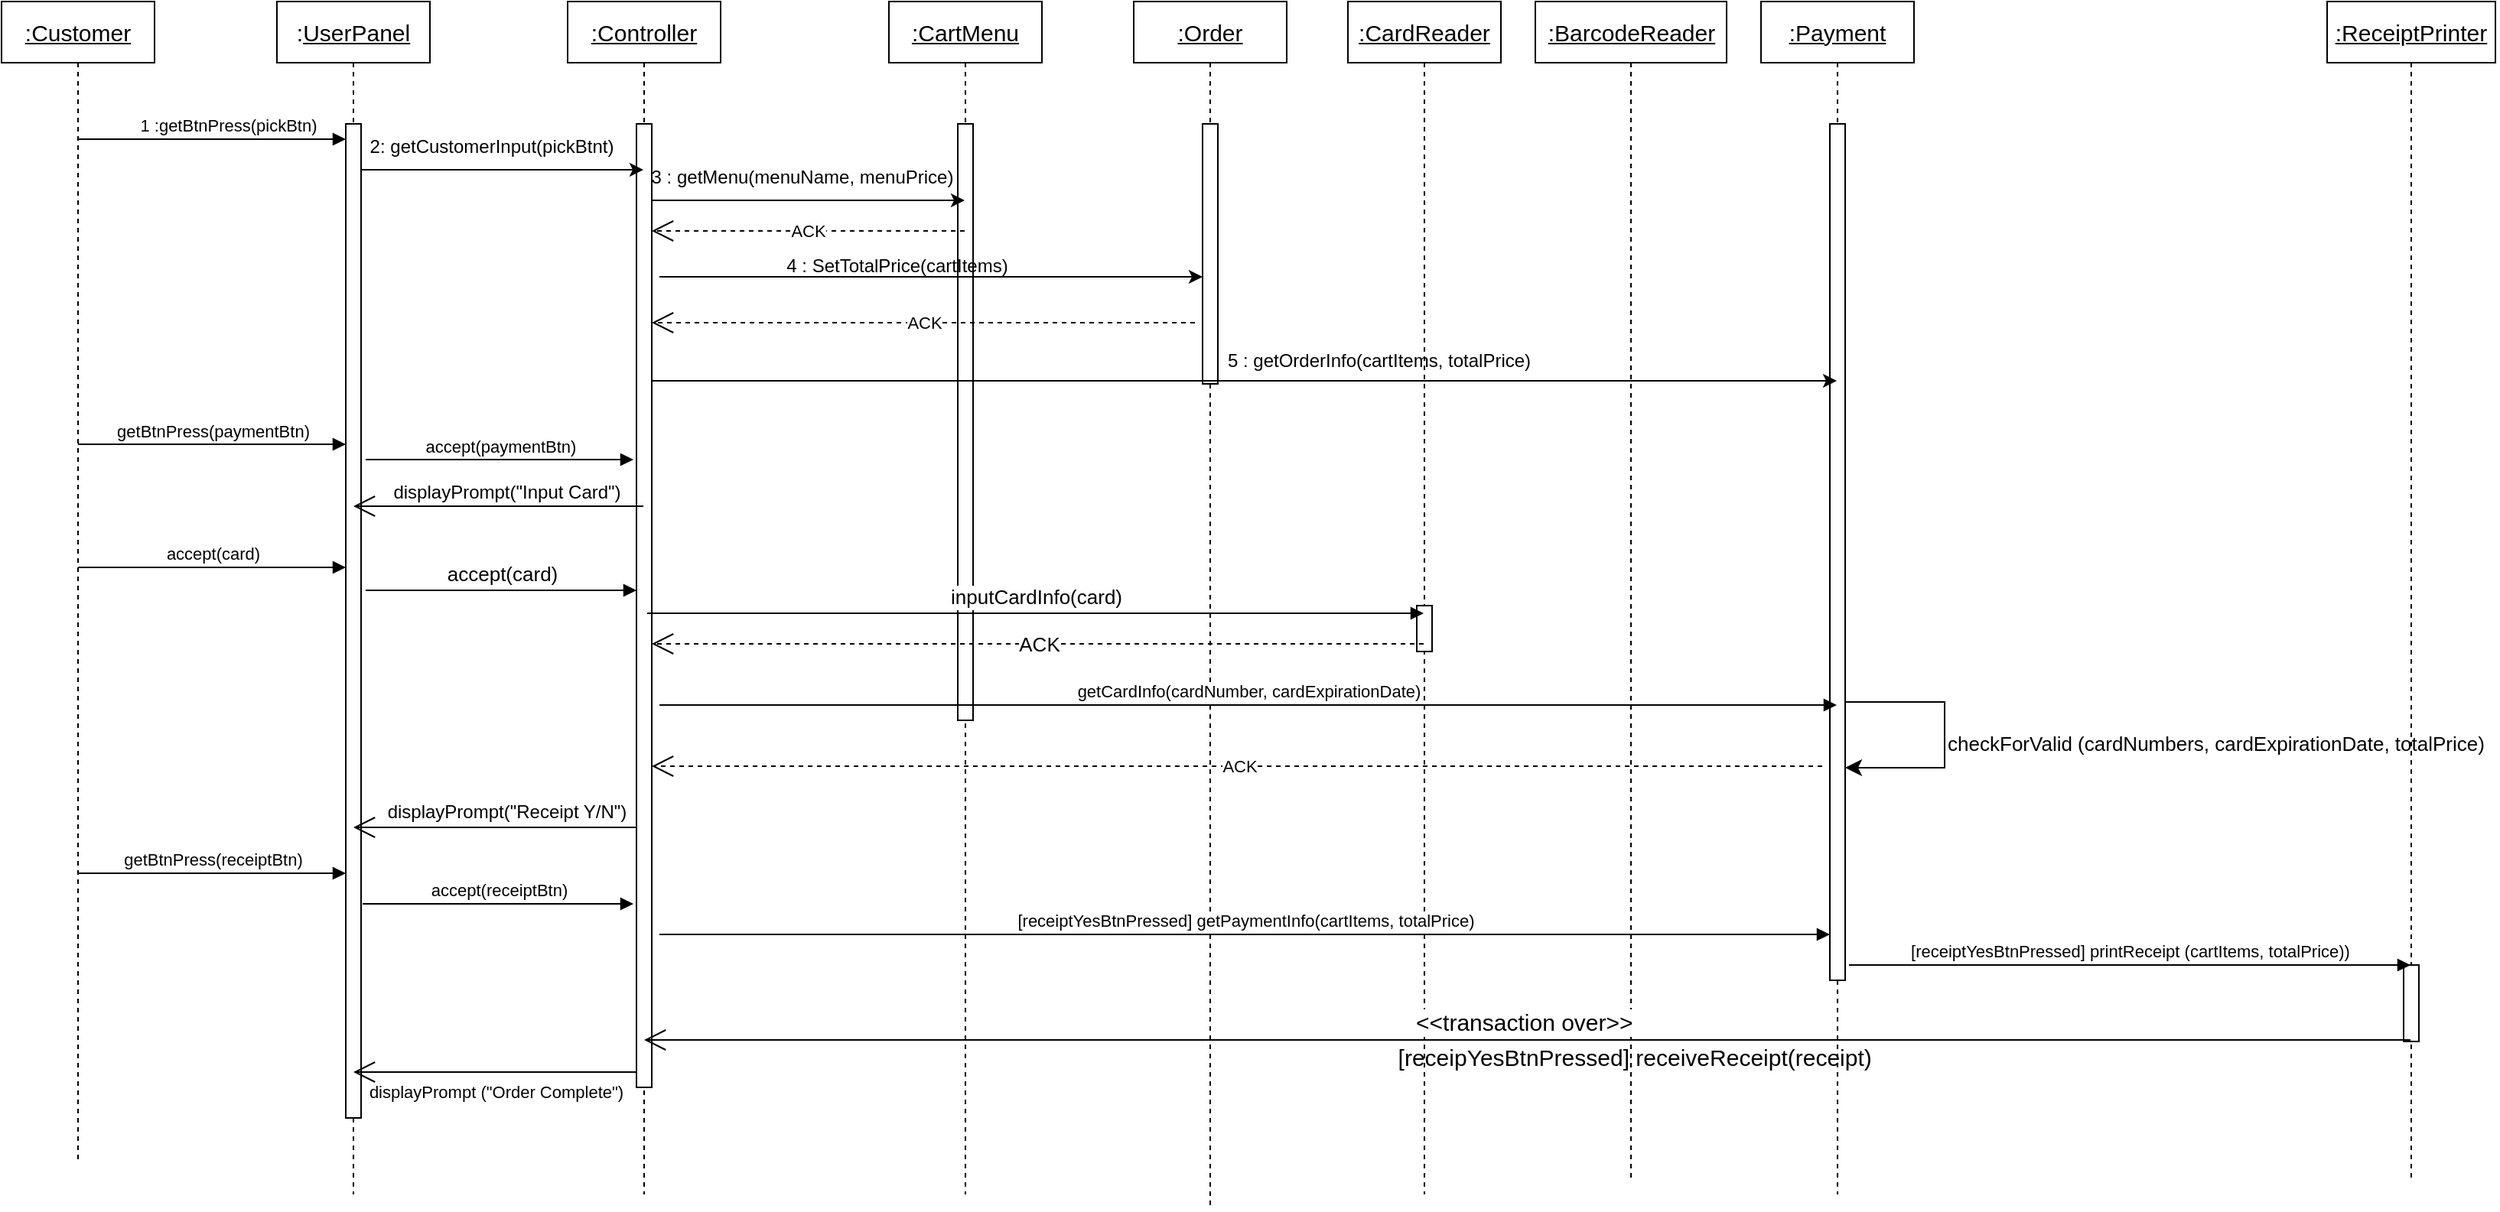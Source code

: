 <mxfile version="21.3.6" type="github">
  <diagram name="Page-1" id="2YBvvXClWsGukQMizWep">
    <mxGraphModel dx="946" dy="593" grid="1" gridSize="10" guides="1" tooltips="1" connect="1" arrows="1" fold="1" page="1" pageScale="1" pageWidth="1100" pageHeight="850" math="0" shadow="0">
      <root>
        <mxCell id="0" />
        <mxCell id="1" parent="0" />
        <mxCell id="aM9ryv3xv72pqoxQDRHE-1" value="&lt;u&gt;:Customer&lt;/u&gt;" style="shape=umlLifeline;perimeter=lifelinePerimeter;whiteSpace=wrap;html=1;container=0;dropTarget=0;collapsible=0;recursiveResize=0;outlineConnect=0;portConstraint=eastwest;newEdgeStyle={&quot;edgeStyle&quot;:&quot;elbowEdgeStyle&quot;,&quot;elbow&quot;:&quot;vertical&quot;,&quot;curved&quot;:0,&quot;rounded&quot;:0};fontSize=15;" parent="1" vertex="1">
          <mxGeometry x="40" y="40" width="100" height="760" as="geometry" />
        </mxCell>
        <mxCell id="aM9ryv3xv72pqoxQDRHE-5" value=":&lt;u&gt;UserPanel&lt;/u&gt;" style="shape=umlLifeline;perimeter=lifelinePerimeter;whiteSpace=wrap;html=1;container=0;dropTarget=0;collapsible=0;recursiveResize=0;outlineConnect=0;portConstraint=eastwest;newEdgeStyle={&quot;edgeStyle&quot;:&quot;elbowEdgeStyle&quot;,&quot;elbow&quot;:&quot;vertical&quot;,&quot;curved&quot;:0,&quot;rounded&quot;:0};fontSize=15;" parent="1" vertex="1">
          <mxGeometry x="220" y="40" width="100" height="780" as="geometry" />
        </mxCell>
        <mxCell id="aM9ryv3xv72pqoxQDRHE-6" value="" style="html=1;points=[];perimeter=orthogonalPerimeter;outlineConnect=0;targetShapes=umlLifeline;portConstraint=eastwest;newEdgeStyle={&quot;edgeStyle&quot;:&quot;elbowEdgeStyle&quot;,&quot;elbow&quot;:&quot;vertical&quot;,&quot;curved&quot;:0,&quot;rounded&quot;:0};" parent="aM9ryv3xv72pqoxQDRHE-5" vertex="1">
          <mxGeometry x="45" y="80" width="10" height="650" as="geometry" />
        </mxCell>
        <mxCell id="aM9ryv3xv72pqoxQDRHE-7" value="1 :getBtnPress(pickBtn)" style="html=1;verticalAlign=bottom;endArrow=block;edgeStyle=elbowEdgeStyle;elbow=vertical;curved=0;rounded=0;" parent="1" source="aM9ryv3xv72pqoxQDRHE-1" target="aM9ryv3xv72pqoxQDRHE-6" edge="1">
          <mxGeometry x="0.118" relative="1" as="geometry">
            <mxPoint x="95" y="120" as="sourcePoint" />
            <Array as="points">
              <mxPoint x="240" y="130" />
              <mxPoint x="180" y="120" />
            </Array>
            <mxPoint as="offset" />
          </mxGeometry>
        </mxCell>
        <mxCell id="Djl-HkBQp77y9a95uv27-1" value="&lt;u&gt;:Controller&lt;/u&gt;" style="shape=umlLifeline;perimeter=lifelinePerimeter;whiteSpace=wrap;html=1;container=0;dropTarget=0;collapsible=0;recursiveResize=0;outlineConnect=0;portConstraint=eastwest;newEdgeStyle={&quot;edgeStyle&quot;:&quot;elbowEdgeStyle&quot;,&quot;elbow&quot;:&quot;vertical&quot;,&quot;curved&quot;:0,&quot;rounded&quot;:0};fontSize=15;" parent="1" vertex="1">
          <mxGeometry x="410" y="40" width="100" height="780" as="geometry" />
        </mxCell>
        <mxCell id="Djl-HkBQp77y9a95uv27-2" value="" style="html=1;points=[];perimeter=orthogonalPerimeter;outlineConnect=0;targetShapes=umlLifeline;portConstraint=eastwest;newEdgeStyle={&quot;edgeStyle&quot;:&quot;elbowEdgeStyle&quot;,&quot;elbow&quot;:&quot;vertical&quot;,&quot;curved&quot;:0,&quot;rounded&quot;:0};" parent="Djl-HkBQp77y9a95uv27-1" vertex="1">
          <mxGeometry x="45" y="80" width="10" height="630" as="geometry" />
        </mxCell>
        <mxCell id="Djl-HkBQp77y9a95uv27-3" value="&lt;u&gt;:Order&lt;/u&gt;" style="shape=umlLifeline;perimeter=lifelinePerimeter;whiteSpace=wrap;html=1;container=0;dropTarget=0;collapsible=0;recursiveResize=0;outlineConnect=0;portConstraint=eastwest;newEdgeStyle={&quot;edgeStyle&quot;:&quot;elbowEdgeStyle&quot;,&quot;elbow&quot;:&quot;vertical&quot;,&quot;curved&quot;:0,&quot;rounded&quot;:0};fontSize=15;" parent="1" vertex="1">
          <mxGeometry x="780" y="40" width="100" height="790" as="geometry" />
        </mxCell>
        <mxCell id="Djl-HkBQp77y9a95uv27-4" value="" style="html=1;points=[];perimeter=orthogonalPerimeter;outlineConnect=0;targetShapes=umlLifeline;portConstraint=eastwest;newEdgeStyle={&quot;edgeStyle&quot;:&quot;elbowEdgeStyle&quot;,&quot;elbow&quot;:&quot;vertical&quot;,&quot;curved&quot;:0,&quot;rounded&quot;:0};" parent="Djl-HkBQp77y9a95uv27-3" vertex="1">
          <mxGeometry x="45" y="80" width="10" height="170" as="geometry" />
        </mxCell>
        <mxCell id="bhrVy4N0abvp576ocAmw-2" value="&lt;u&gt;:CardReader&lt;/u&gt;" style="shape=umlLifeline;perimeter=lifelinePerimeter;whiteSpace=wrap;html=1;container=0;dropTarget=0;collapsible=0;recursiveResize=0;outlineConnect=0;portConstraint=eastwest;newEdgeStyle={&quot;edgeStyle&quot;:&quot;elbowEdgeStyle&quot;,&quot;elbow&quot;:&quot;vertical&quot;,&quot;curved&quot;:0,&quot;rounded&quot;:0};fontSize=15;" parent="1" vertex="1">
          <mxGeometry x="920" y="40" width="100" height="780" as="geometry" />
        </mxCell>
        <mxCell id="EBpRJGDtO_Jt4ufxIMyg-39" value="" style="html=1;points=[];perimeter=orthogonalPerimeter;outlineConnect=0;targetShapes=umlLifeline;portConstraint=eastwest;newEdgeStyle={&quot;edgeStyle&quot;:&quot;elbowEdgeStyle&quot;,&quot;elbow&quot;:&quot;vertical&quot;,&quot;curved&quot;:0,&quot;rounded&quot;:0};" vertex="1" parent="bhrVy4N0abvp576ocAmw-2">
          <mxGeometry x="45" y="395" width="10" height="30" as="geometry" />
        </mxCell>
        <mxCell id="bhrVy4N0abvp576ocAmw-4" value="&lt;u&gt;:BarcodeReader&lt;/u&gt;" style="shape=umlLifeline;perimeter=lifelinePerimeter;whiteSpace=wrap;html=1;container=0;dropTarget=0;collapsible=0;recursiveResize=0;outlineConnect=0;portConstraint=eastwest;newEdgeStyle={&quot;edgeStyle&quot;:&quot;elbowEdgeStyle&quot;,&quot;elbow&quot;:&quot;vertical&quot;,&quot;curved&quot;:0,&quot;rounded&quot;:0};fontSize=15;" parent="1" vertex="1">
          <mxGeometry x="1042.5" y="40" width="125" height="770" as="geometry" />
        </mxCell>
        <mxCell id="bhrVy4N0abvp576ocAmw-6" value="&lt;font style=&quot;font-size: 15px;&quot;&gt;&lt;u&gt;:Payment&lt;/u&gt;&lt;/font&gt;" style="shape=umlLifeline;perimeter=lifelinePerimeter;whiteSpace=wrap;html=1;container=0;dropTarget=0;collapsible=0;recursiveResize=0;outlineConnect=0;portConstraint=eastwest;newEdgeStyle={&quot;edgeStyle&quot;:&quot;elbowEdgeStyle&quot;,&quot;elbow&quot;:&quot;vertical&quot;,&quot;curved&quot;:0,&quot;rounded&quot;:0};" parent="1" vertex="1">
          <mxGeometry x="1190" y="40" width="100" height="780" as="geometry" />
        </mxCell>
        <mxCell id="bhrVy4N0abvp576ocAmw-7" value="" style="html=1;points=[];perimeter=orthogonalPerimeter;outlineConnect=0;targetShapes=umlLifeline;portConstraint=eastwest;newEdgeStyle={&quot;edgeStyle&quot;:&quot;elbowEdgeStyle&quot;,&quot;elbow&quot;:&quot;vertical&quot;,&quot;curved&quot;:0,&quot;rounded&quot;:0};" parent="bhrVy4N0abvp576ocAmw-6" vertex="1">
          <mxGeometry x="45" y="80" width="10" height="560" as="geometry" />
        </mxCell>
        <mxCell id="EBpRJGDtO_Jt4ufxIMyg-30" value="" style="edgeStyle=segmentEdgeStyle;endArrow=classic;html=1;curved=0;rounded=0;endSize=8;startSize=8;" edge="1" parent="bhrVy4N0abvp576ocAmw-6">
          <mxGeometry width="50" height="50" relative="1" as="geometry">
            <mxPoint x="55" y="458" as="sourcePoint" />
            <mxPoint x="55" y="501" as="targetPoint" />
            <Array as="points">
              <mxPoint x="120" y="458" />
              <mxPoint x="120" y="501" />
            </Array>
          </mxGeometry>
        </mxCell>
        <mxCell id="bhrVy4N0abvp576ocAmw-8" value="&lt;font style=&quot;font-size: 15px;&quot;&gt;&lt;u&gt;:ReceiptPrinter&lt;/u&gt;&lt;/font&gt;" style="shape=umlLifeline;perimeter=lifelinePerimeter;whiteSpace=wrap;html=1;container=0;dropTarget=0;collapsible=0;recursiveResize=0;outlineConnect=0;portConstraint=eastwest;newEdgeStyle={&quot;edgeStyle&quot;:&quot;elbowEdgeStyle&quot;,&quot;elbow&quot;:&quot;vertical&quot;,&quot;curved&quot;:0,&quot;rounded&quot;:0};" parent="1" vertex="1">
          <mxGeometry x="1560" y="40" width="110" height="770" as="geometry" />
        </mxCell>
        <mxCell id="bhrVy4N0abvp576ocAmw-9" value="" style="html=1;points=[];perimeter=orthogonalPerimeter;outlineConnect=0;targetShapes=umlLifeline;portConstraint=eastwest;newEdgeStyle={&quot;edgeStyle&quot;:&quot;elbowEdgeStyle&quot;,&quot;elbow&quot;:&quot;vertical&quot;,&quot;curved&quot;:0,&quot;rounded&quot;:0};" parent="bhrVy4N0abvp576ocAmw-8" vertex="1">
          <mxGeometry x="50" y="630" width="10" height="50" as="geometry" />
        </mxCell>
        <mxCell id="bhrVy4N0abvp576ocAmw-10" value="" style="endArrow=classic;html=1;rounded=0;" parent="1" source="aM9ryv3xv72pqoxQDRHE-6" target="Djl-HkBQp77y9a95uv27-1" edge="1">
          <mxGeometry width="50" height="50" relative="1" as="geometry">
            <mxPoint x="520" y="360" as="sourcePoint" />
            <mxPoint x="570" y="310" as="targetPoint" />
            <Array as="points">
              <mxPoint x="320" y="150" />
            </Array>
          </mxGeometry>
        </mxCell>
        <mxCell id="bhrVy4N0abvp576ocAmw-11" value="2: getCustomerInput(pickBtnt)" style="text;html=1;align=center;verticalAlign=middle;resizable=0;points=[];autosize=1;strokeColor=none;fillColor=none;" parent="1" vertex="1">
          <mxGeometry x="270" y="120" width="180" height="30" as="geometry" />
        </mxCell>
        <mxCell id="EBpRJGDtO_Jt4ufxIMyg-1" value="&lt;font style=&quot;font-size: 15px;&quot;&gt;&lt;u&gt;:CartMenu&lt;/u&gt;&lt;/font&gt;" style="shape=umlLifeline;perimeter=lifelinePerimeter;whiteSpace=wrap;html=1;container=0;dropTarget=0;collapsible=0;recursiveResize=0;outlineConnect=0;portConstraint=eastwest;newEdgeStyle={&quot;edgeStyle&quot;:&quot;elbowEdgeStyle&quot;,&quot;elbow&quot;:&quot;vertical&quot;,&quot;curved&quot;:0,&quot;rounded&quot;:0};" vertex="1" parent="1">
          <mxGeometry x="620" y="40" width="100" height="780" as="geometry" />
        </mxCell>
        <mxCell id="EBpRJGDtO_Jt4ufxIMyg-2" value="" style="html=1;points=[];perimeter=orthogonalPerimeter;outlineConnect=0;targetShapes=umlLifeline;portConstraint=eastwest;newEdgeStyle={&quot;edgeStyle&quot;:&quot;elbowEdgeStyle&quot;,&quot;elbow&quot;:&quot;vertical&quot;,&quot;curved&quot;:0,&quot;rounded&quot;:0};" vertex="1" parent="EBpRJGDtO_Jt4ufxIMyg-1">
          <mxGeometry x="45" y="80" width="10" height="390" as="geometry" />
        </mxCell>
        <mxCell id="bhrVy4N0abvp576ocAmw-20" value="3 : getMenu(menuName, menuPrice)" style="text;html=1;align=center;verticalAlign=middle;resizable=0;points=[];autosize=1;strokeColor=none;fillColor=none;" parent="1" vertex="1">
          <mxGeometry x="453" y="140" width="220" height="30" as="geometry" />
        </mxCell>
        <mxCell id="bhrVy4N0abvp576ocAmw-13" value="" style="endArrow=classic;html=1;rounded=0;" parent="1" source="Djl-HkBQp77y9a95uv27-2" target="EBpRJGDtO_Jt4ufxIMyg-1" edge="1">
          <mxGeometry width="50" height="50" relative="1" as="geometry">
            <mxPoint x="420" y="360" as="sourcePoint" />
            <mxPoint x="470" y="310" as="targetPoint" />
            <Array as="points">
              <mxPoint x="470" y="170" />
            </Array>
          </mxGeometry>
        </mxCell>
        <mxCell id="EBpRJGDtO_Jt4ufxIMyg-6" value="ACK" style="endArrow=open;endSize=12;dashed=1;html=1;rounded=0;" edge="1" parent="1" source="EBpRJGDtO_Jt4ufxIMyg-1" target="Djl-HkBQp77y9a95uv27-2">
          <mxGeometry width="160" relative="1" as="geometry">
            <mxPoint x="520" y="350" as="sourcePoint" />
            <mxPoint x="680" y="350" as="targetPoint" />
            <Array as="points">
              <mxPoint x="560" y="190" />
              <mxPoint x="490" y="190" />
            </Array>
          </mxGeometry>
        </mxCell>
        <mxCell id="EBpRJGDtO_Jt4ufxIMyg-7" value="" style="endArrow=classic;html=1;rounded=0;" edge="1" parent="1" target="Djl-HkBQp77y9a95uv27-4">
          <mxGeometry width="50" height="50" relative="1" as="geometry">
            <mxPoint x="470" y="220" as="sourcePoint" />
            <mxPoint x="814.5" y="220" as="targetPoint" />
            <Array as="points">
              <mxPoint x="555" y="220" />
              <mxPoint x="615" y="220" />
              <mxPoint x="775" y="220" />
            </Array>
          </mxGeometry>
        </mxCell>
        <mxCell id="EBpRJGDtO_Jt4ufxIMyg-10" value="4 :&amp;nbsp;SetTotalPrice(cartItems)" style="text;html=1;align=center;verticalAlign=middle;resizable=0;points=[];autosize=1;strokeColor=none;fillColor=none;" vertex="1" parent="1">
          <mxGeometry x="540" y="198" width="170" height="30" as="geometry" />
        </mxCell>
        <mxCell id="EBpRJGDtO_Jt4ufxIMyg-13" value="ACK" style="endArrow=open;endSize=12;dashed=1;html=1;rounded=0;" edge="1" parent="1" target="Djl-HkBQp77y9a95uv27-2">
          <mxGeometry x="-0.002" width="160" relative="1" as="geometry">
            <mxPoint x="820" y="250" as="sourcePoint" />
            <mxPoint x="510" y="300" as="targetPoint" />
            <Array as="points">
              <mxPoint x="630" y="250" />
            </Array>
            <mxPoint as="offset" />
          </mxGeometry>
        </mxCell>
        <mxCell id="EBpRJGDtO_Jt4ufxIMyg-14" value="" style="endArrow=classic;html=1;rounded=0;" edge="1" parent="1" source="Djl-HkBQp77y9a95uv27-2" target="bhrVy4N0abvp576ocAmw-6">
          <mxGeometry width="50" height="50" relative="1" as="geometry">
            <mxPoint x="470" y="288" as="sourcePoint" />
            <mxPoint x="804.5" y="288" as="targetPoint" />
            <Array as="points">
              <mxPoint x="545" y="288" />
              <mxPoint x="605" y="288" />
              <mxPoint x="765" y="288" />
            </Array>
          </mxGeometry>
        </mxCell>
        <mxCell id="EBpRJGDtO_Jt4ufxIMyg-16" value="5 : getOrderInfo(cartItems, totalPrice)" style="text;html=1;align=center;verticalAlign=middle;resizable=0;points=[];autosize=1;strokeColor=none;fillColor=none;" vertex="1" parent="1">
          <mxGeometry x="830" y="260" width="220" height="30" as="geometry" />
        </mxCell>
        <mxCell id="EBpRJGDtO_Jt4ufxIMyg-17" value="getBtnPress(paymentBtn)" style="html=1;verticalAlign=bottom;endArrow=block;edgeStyle=elbowEdgeStyle;elbow=vertical;curved=0;rounded=0;" edge="1" parent="1" target="aM9ryv3xv72pqoxQDRHE-6">
          <mxGeometry relative="1" as="geometry">
            <mxPoint x="90" y="329.5" as="sourcePoint" />
            <Array as="points">
              <mxPoint x="175" y="329.5" />
            </Array>
            <mxPoint x="260" y="329.5" as="targetPoint" />
          </mxGeometry>
        </mxCell>
        <mxCell id="EBpRJGDtO_Jt4ufxIMyg-18" value="accept(paymentBtn)" style="html=1;verticalAlign=bottom;endArrow=block;edgeStyle=elbowEdgeStyle;elbow=vertical;curved=0;rounded=0;" edge="1" parent="1">
          <mxGeometry relative="1" as="geometry">
            <mxPoint x="278" y="339.5" as="sourcePoint" />
            <Array as="points">
              <mxPoint x="363" y="339.5" />
            </Array>
            <mxPoint x="453" y="340" as="targetPoint" />
          </mxGeometry>
        </mxCell>
        <mxCell id="EBpRJGDtO_Jt4ufxIMyg-20" value="accept(card)" style="html=1;verticalAlign=bottom;endArrow=block;edgeStyle=elbowEdgeStyle;elbow=vertical;curved=0;rounded=0;" edge="1" parent="1">
          <mxGeometry relative="1" as="geometry">
            <mxPoint x="90" y="410" as="sourcePoint" />
            <Array as="points">
              <mxPoint x="175" y="410" />
            </Array>
            <mxPoint x="265" y="410.5" as="targetPoint" />
          </mxGeometry>
        </mxCell>
        <mxCell id="EBpRJGDtO_Jt4ufxIMyg-21" value="&lt;font style=&quot;font-size: 13px;&quot;&gt;accept(card)&lt;/font&gt;" style="html=1;verticalAlign=bottom;endArrow=block;edgeStyle=elbowEdgeStyle;elbow=vertical;curved=0;rounded=0;" edge="1" parent="1">
          <mxGeometry relative="1" as="geometry">
            <mxPoint x="278" y="425" as="sourcePoint" />
            <Array as="points">
              <mxPoint x="363" y="425" />
            </Array>
            <mxPoint x="455" y="425" as="targetPoint" />
          </mxGeometry>
        </mxCell>
        <mxCell id="EBpRJGDtO_Jt4ufxIMyg-22" value="" style="endArrow=open;endFill=1;endSize=12;html=1;rounded=0;" edge="1" parent="1" source="Djl-HkBQp77y9a95uv27-1" target="aM9ryv3xv72pqoxQDRHE-5">
          <mxGeometry width="160" relative="1" as="geometry">
            <mxPoint x="430" y="320" as="sourcePoint" />
            <mxPoint x="590" y="320" as="targetPoint" />
            <Array as="points">
              <mxPoint x="380" y="370" />
            </Array>
          </mxGeometry>
        </mxCell>
        <mxCell id="EBpRJGDtO_Jt4ufxIMyg-24" value="displayPrompt(&quot;Input Card&quot;)" style="text;html=1;align=center;verticalAlign=bottom;resizable=0;points=[];autosize=1;strokeColor=none;fillColor=none;labelPosition=center;verticalLabelPosition=top;" vertex="1" parent="1">
          <mxGeometry x="285" y="370" width="170" height="30" as="geometry" />
        </mxCell>
        <mxCell id="EBpRJGDtO_Jt4ufxIMyg-25" value="&lt;font style=&quot;font-size: 13px;&quot;&gt;inputCardInfo(card)&lt;/font&gt;" style="html=1;verticalAlign=bottom;endArrow=block;edgeStyle=elbowEdgeStyle;elbow=vertical;curved=0;rounded=0;" edge="1" parent="1" target="bhrVy4N0abvp576ocAmw-2">
          <mxGeometry relative="1" as="geometry">
            <mxPoint x="462" y="440" as="sourcePoint" />
            <Array as="points">
              <mxPoint x="547" y="440" />
            </Array>
            <mxPoint x="639" y="440" as="targetPoint" />
          </mxGeometry>
        </mxCell>
        <mxCell id="EBpRJGDtO_Jt4ufxIMyg-27" value="&lt;font style=&quot;font-size: 13px;&quot;&gt;ACK&lt;/font&gt;" style="endArrow=open;endSize=12;dashed=1;html=1;rounded=0;" edge="1" parent="1" source="bhrVy4N0abvp576ocAmw-2">
          <mxGeometry x="-0.002" width="160" relative="1" as="geometry">
            <mxPoint x="829.5" y="460" as="sourcePoint" />
            <mxPoint x="465" y="460" as="targetPoint" />
            <Array as="points" />
            <mxPoint as="offset" />
          </mxGeometry>
        </mxCell>
        <mxCell id="EBpRJGDtO_Jt4ufxIMyg-28" value="getCardInfo(cardNumber, cardExpirationDate)" style="html=1;verticalAlign=bottom;endArrow=block;edgeStyle=elbowEdgeStyle;elbow=vertical;curved=0;rounded=0;" edge="1" parent="1" target="bhrVy4N0abvp576ocAmw-6">
          <mxGeometry relative="1" as="geometry">
            <mxPoint x="470" y="500" as="sourcePoint" />
            <Array as="points">
              <mxPoint x="555" y="500" />
            </Array>
            <mxPoint x="978" y="500" as="targetPoint" />
          </mxGeometry>
        </mxCell>
        <mxCell id="EBpRJGDtO_Jt4ufxIMyg-29" value="ACK" style="endArrow=open;endSize=12;dashed=1;html=1;rounded=0;" edge="1" parent="1">
          <mxGeometry x="-0.002" width="160" relative="1" as="geometry">
            <mxPoint x="1230" y="540" as="sourcePoint" />
            <mxPoint x="465" y="540" as="targetPoint" />
            <Array as="points">
              <mxPoint x="740" y="540" />
            </Array>
            <mxPoint as="offset" />
          </mxGeometry>
        </mxCell>
        <mxCell id="EBpRJGDtO_Jt4ufxIMyg-33" value="&lt;font style=&quot;font-size: 13px;&quot;&gt;checkForValid (cardNumbers, cardExpirationDate, totalPrice)&lt;/font&gt;" style="text;html=1;align=center;verticalAlign=middle;resizable=0;points=[];autosize=1;strokeColor=none;fillColor=none;" vertex="1" parent="1">
          <mxGeometry x="1302" y="510" width="370" height="30" as="geometry" />
        </mxCell>
        <mxCell id="EBpRJGDtO_Jt4ufxIMyg-34" value="" style="endArrow=open;endFill=1;endSize=12;html=1;rounded=0;" edge="1" parent="1" source="Djl-HkBQp77y9a95uv27-2" target="aM9ryv3xv72pqoxQDRHE-5">
          <mxGeometry width="160" relative="1" as="geometry">
            <mxPoint x="670" y="575" as="sourcePoint" />
            <mxPoint x="460" y="575" as="targetPoint" />
            <Array as="points">
              <mxPoint x="450" y="580" />
            </Array>
          </mxGeometry>
        </mxCell>
        <mxCell id="EBpRJGDtO_Jt4ufxIMyg-35" value="displayPrompt(&quot;Receipt Y/N&quot;)" style="text;html=1;align=center;verticalAlign=middle;resizable=0;points=[];autosize=1;strokeColor=none;fillColor=none;" vertex="1" parent="1">
          <mxGeometry x="280" y="555" width="180" height="30" as="geometry" />
        </mxCell>
        <mxCell id="EBpRJGDtO_Jt4ufxIMyg-36" value="getBtnPress(receiptBtn)" style="html=1;verticalAlign=bottom;endArrow=block;edgeStyle=elbowEdgeStyle;elbow=vertical;curved=0;rounded=0;" edge="1" parent="1">
          <mxGeometry relative="1" as="geometry">
            <mxPoint x="90" y="610" as="sourcePoint" />
            <Array as="points">
              <mxPoint x="175" y="610" />
            </Array>
            <mxPoint x="265" y="610.5" as="targetPoint" />
          </mxGeometry>
        </mxCell>
        <mxCell id="EBpRJGDtO_Jt4ufxIMyg-38" value="accept(receiptBtn)" style="html=1;verticalAlign=bottom;endArrow=block;edgeStyle=elbowEdgeStyle;elbow=vertical;curved=0;rounded=0;" edge="1" parent="1">
          <mxGeometry relative="1" as="geometry">
            <mxPoint x="276" y="630" as="sourcePoint" />
            <Array as="points">
              <mxPoint x="361" y="630" />
            </Array>
            <mxPoint x="453" y="630" as="targetPoint" />
          </mxGeometry>
        </mxCell>
        <mxCell id="EBpRJGDtO_Jt4ufxIMyg-40" value="[receiptYesBtnPressed] getPaymentInfo(cartItems, totalPrice)" style="html=1;verticalAlign=bottom;endArrow=block;edgeStyle=elbowEdgeStyle;elbow=vertical;curved=0;rounded=0;" edge="1" parent="1" target="bhrVy4N0abvp576ocAmw-7">
          <mxGeometry relative="1" as="geometry">
            <mxPoint x="470" y="650" as="sourcePoint" />
            <Array as="points">
              <mxPoint x="555" y="650" />
            </Array>
            <mxPoint x="978" y="650" as="targetPoint" />
          </mxGeometry>
        </mxCell>
        <mxCell id="EBpRJGDtO_Jt4ufxIMyg-41" value="[receiptYesBtnPressed] printReceipt (cartItems, totalPrice))" style="html=1;verticalAlign=bottom;endArrow=block;edgeStyle=elbowEdgeStyle;elbow=vertical;curved=0;rounded=0;" edge="1" parent="1" target="bhrVy4N0abvp576ocAmw-8">
          <mxGeometry relative="1" as="geometry">
            <mxPoint x="1247.5" y="670" as="sourcePoint" />
            <Array as="points">
              <mxPoint x="1332.5" y="670" />
            </Array>
            <mxPoint x="2012.5" y="670" as="targetPoint" />
          </mxGeometry>
        </mxCell>
        <mxCell id="EBpRJGDtO_Jt4ufxIMyg-42" value="displayPrompt (&quot;Order Complete&quot;)" style="endArrow=open;endFill=1;endSize=12;html=1;rounded=0;labelPosition=center;verticalLabelPosition=bottom;align=center;verticalAlign=top;" edge="1" parent="1">
          <mxGeometry width="160" relative="1" as="geometry">
            <mxPoint x="455" y="740" as="sourcePoint" />
            <mxPoint x="270" y="740" as="targetPoint" />
            <Array as="points">
              <mxPoint x="450" y="740" />
            </Array>
          </mxGeometry>
        </mxCell>
        <mxCell id="EBpRJGDtO_Jt4ufxIMyg-43" value="&lt;font style=&quot;font-size: 15px;&quot;&gt;&amp;lt;&amp;lt;transaction over&amp;gt;&amp;gt;&amp;nbsp;&lt;/font&gt;" style="endArrow=open;endFill=1;endSize=12;html=1;rounded=0;labelPosition=center;verticalLabelPosition=top;align=center;verticalAlign=bottom;" edge="1" parent="1">
          <mxGeometry width="160" relative="1" as="geometry">
            <mxPoint x="1614.5" y="719" as="sourcePoint" />
            <mxPoint x="460" y="719" as="targetPoint" />
            <Array as="points">
              <mxPoint x="640" y="719" />
            </Array>
          </mxGeometry>
        </mxCell>
        <mxCell id="EBpRJGDtO_Jt4ufxIMyg-46" value="&lt;font style=&quot;font-size: 15px;&quot;&gt;&amp;nbsp;[receipYesBtnPressed] receiveReceipt(receipt)&lt;/font&gt;" style="text;html=1;align=center;verticalAlign=middle;resizable=0;points=[];autosize=1;strokeColor=none;fillColor=none;" vertex="1" parent="1">
          <mxGeometry x="935" y="715" width="340" height="30" as="geometry" />
        </mxCell>
      </root>
    </mxGraphModel>
  </diagram>
</mxfile>

